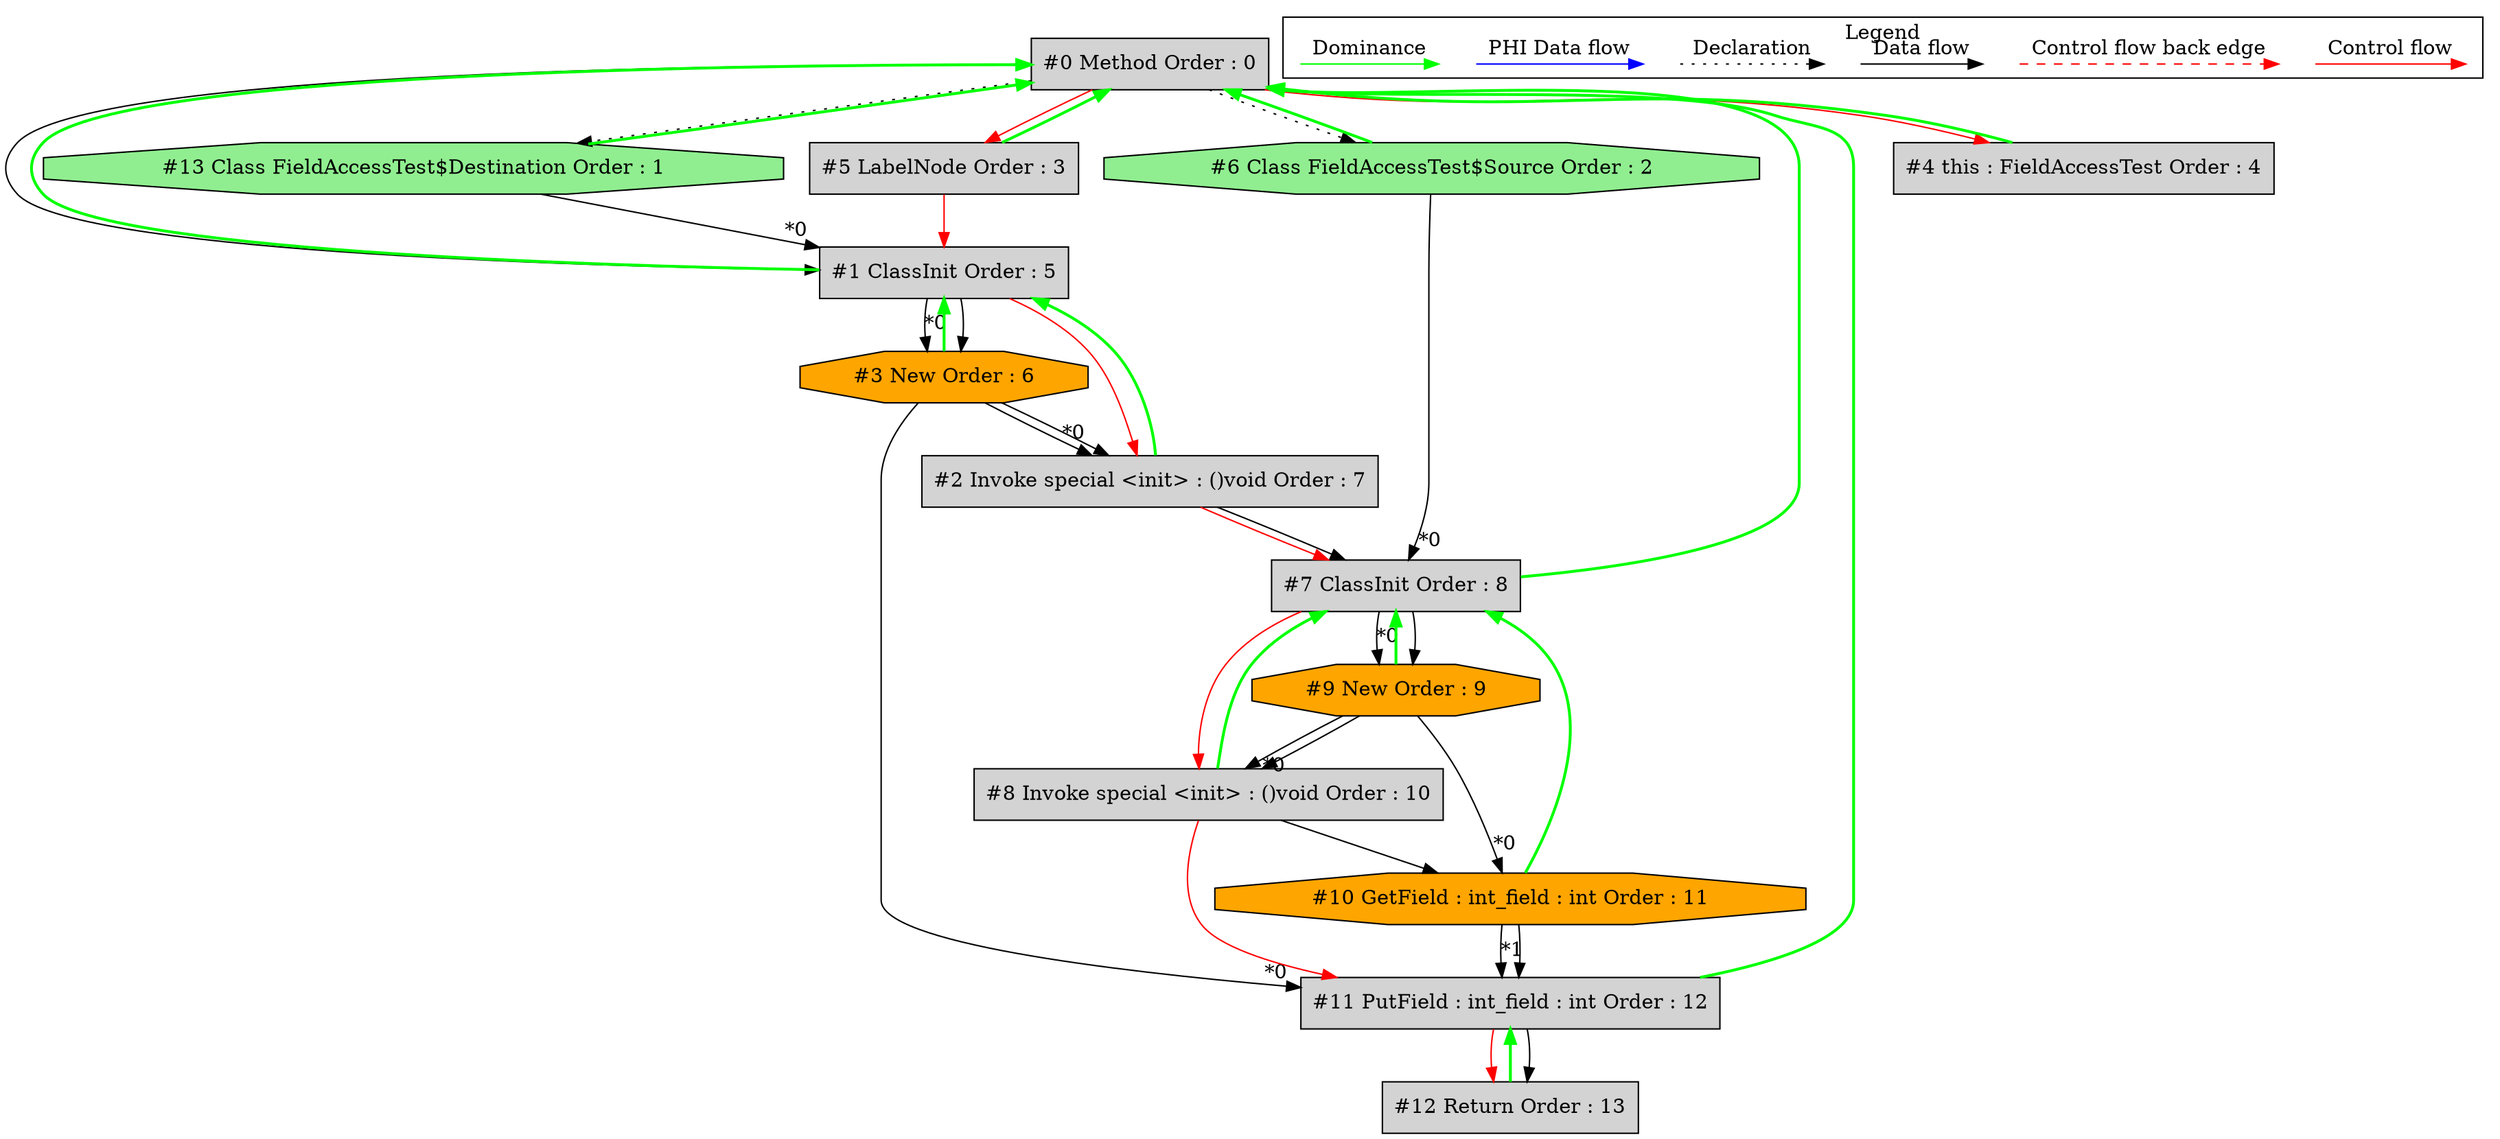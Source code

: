 digraph debugoutput {
 node0[label="#0 Method Order : 0",shape=box, fillcolor=lightgrey, style=filled];
 node1[label="#1 ClassInit Order : 5",shape=box, fillcolor=lightgrey, style=filled];
 node1 -> node0[dir="forward" color="green" penwidth="2"];
 node13 -> node1[headlabel="*0", labeldistance=2];
 node5 -> node1[labeldistance=2, color=red, fontcolor=red];
 node0 -> node1;
 node2[label="#2 Invoke special <init> : ()void Order : 7",shape=box, fillcolor=lightgrey, style=filled];
 node2 -> node1[dir="forward" color="green" penwidth="2"];
 node3 -> node2[headlabel="*0", labeldistance=2];
 node1 -> node2[labeldistance=2, color=red, fontcolor=red];
 node3 -> node2;
 node3[label="#3 New Order : 6",shape=octagon, fillcolor=orange, style=filled];
 node3 -> node1[dir="forward" color="green" penwidth="2"];
 node1 -> node3[headlabel="*0", labeldistance=2];
 node1 -> node3;
 node4[label="#4 this : FieldAccessTest Order : 4",shape=box, fillcolor=lightgrey, style=filled];
 node4 -> node0[dir="forward" color="green" penwidth="2"];
 node0 -> node4[labeldistance=2, color=red, fontcolor=red];
 node5[label="#5 LabelNode Order : 3",shape=box, fillcolor=lightgrey, style=filled];
 node5 -> node0[dir="forward" color="green" penwidth="2"];
 node0 -> node5[labeldistance=2, color=red, fontcolor=red];
 node6[label="#6 Class FieldAccessTest$Source Order : 2",shape=octagon, fillcolor=lightgreen, style=filled];
 node6 -> node0[dir="forward" color="green" penwidth="2"];
 node0 -> node6[style=dotted];
 node7[label="#7 ClassInit Order : 8",shape=box, fillcolor=lightgrey, style=filled];
 node7 -> node0[dir="forward" color="green" penwidth="2"];
 node6 -> node7[headlabel="*0", labeldistance=2];
 node2 -> node7[labeldistance=2, color=red, fontcolor=red];
 node2 -> node7;
 node8[label="#8 Invoke special <init> : ()void Order : 10",shape=box, fillcolor=lightgrey, style=filled];
 node8 -> node7[dir="forward" color="green" penwidth="2"];
 node9 -> node8[headlabel="*0", labeldistance=2];
 node7 -> node8[labeldistance=2, color=red, fontcolor=red];
 node9 -> node8;
 node9[label="#9 New Order : 9",shape=octagon, fillcolor=orange, style=filled];
 node9 -> node7[dir="forward" color="green" penwidth="2"];
 node7 -> node9[headlabel="*0", labeldistance=2];
 node7 -> node9;
 node10[label="#10 GetField : int_field : int Order : 11",shape=octagon, fillcolor=orange, style=filled];
 node10 -> node7[dir="forward" color="green" penwidth="2"];
 node9 -> node10[headlabel="*0", labeldistance=2];
 node8 -> node10;
 node11[label="#11 PutField : int_field : int Order : 12",shape=box, fillcolor=lightgrey, style=filled];
 node11 -> node0[dir="forward" color="green" penwidth="2"];
 node3 -> node11[headlabel="*0", labeldistance=2];
 node10 -> node11[headlabel="*1", labeldistance=2];
 node10 -> node11;
 node8 -> node11[labeldistance=2, color=red, fontcolor=red];
 node12[label="#12 Return Order : 13",shape=box, fillcolor=lightgrey, style=filled];
 node12 -> node11[dir="forward" color="green" penwidth="2"];
 node11 -> node12[labeldistance=2, color=red, fontcolor=red];
 node11 -> node12;
 node13[label="#13 Class FieldAccessTest$Destination Order : 1",shape=octagon, fillcolor=lightgreen, style=filled];
 node13 -> node0[dir="forward" color="green" penwidth="2"];
 node0 -> node13[style=dotted];
 subgraph cluster_000 {
  label = "Legend";
  node [shape=point]
  {
   rank=same;
   c0 [style = invis];
   c1 [style = invis];
   c2 [style = invis];
   c3 [style = invis];
   d0 [style = invis];
   d1 [style = invis];
   d2 [style = invis];
   d3 [style = invis];
   d4 [style = invis];
   d5 [style = invis];
   d6 [style = invis];
   d7 [style = invis];
  }
  c0 -> c1 [label="Control flow", style=solid, color=red]
  c2 -> c3 [label="Control flow back edge", style=dashed, color=red]
  d0 -> d1 [label="Data flow"]
  d2 -> d3 [label="Declaration", style=dotted]
  d4 -> d5 [label="PHI Data flow", color=blue]
  d6 -> d7 [label="Dominance", color=green]
 }

}
